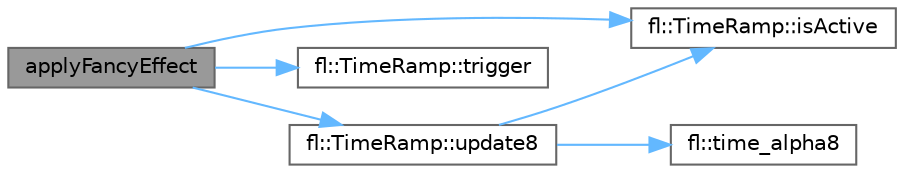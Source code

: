 digraph "applyFancyEffect"
{
 // INTERACTIVE_SVG=YES
 // LATEX_PDF_SIZE
  bgcolor="transparent";
  edge [fontname=Helvetica,fontsize=10,labelfontname=Helvetica,labelfontsize=10];
  node [fontname=Helvetica,fontsize=10,shape=box,height=0.2,width=0.4];
  rankdir="LR";
  Node1 [id="Node000001",label="applyFancyEffect",height=0.2,width=0.4,color="gray40", fillcolor="grey60", style="filled", fontcolor="black",tooltip=" "];
  Node1 -> Node2 [id="edge1_Node000001_Node000002",color="steelblue1",style="solid",tooltip=" "];
  Node2 [id="Node000002",label="fl::TimeRamp::isActive",height=0.2,width=0.4,color="grey40", fillcolor="white", style="filled",URL="$d0/d9d/classfl_1_1_time_ramp_a2afdf19685e9f588d22fb45aef62ae30.html#a2afdf19685e9f588d22fb45aef62ae30",tooltip=" "];
  Node1 -> Node3 [id="edge2_Node000001_Node000003",color="steelblue1",style="solid",tooltip=" "];
  Node3 [id="Node000003",label="fl::TimeRamp::trigger",height=0.2,width=0.4,color="grey40", fillcolor="white", style="filled",URL="$d0/d9d/classfl_1_1_time_ramp_a431f445197b6ac690c83e27ed3005843.html#a431f445197b6ac690c83e27ed3005843",tooltip="Call this when you want to (re)start the ramp cycle."];
  Node1 -> Node4 [id="edge3_Node000001_Node000004",color="steelblue1",style="solid",tooltip=" "];
  Node4 [id="Node000004",label="fl::TimeRamp::update8",height=0.2,width=0.4,color="grey40", fillcolor="white", style="filled",URL="$d0/d9d/classfl_1_1_time_ramp_a17739bd3c0b0ea5b1aaac7670f4edfb0.html#a17739bd3c0b0ea5b1aaac7670f4edfb0",tooltip="Compute current 0–255 output based on how much time has elapsed since trigger()."];
  Node4 -> Node2 [id="edge4_Node000004_Node000002",color="steelblue1",style="solid",tooltip=" "];
  Node4 -> Node5 [id="edge5_Node000004_Node000005",color="steelblue1",style="solid",tooltip=" "];
  Node5 [id="Node000005",label="fl::time_alpha8",height=0.2,width=0.4,color="grey40", fillcolor="white", style="filled",URL="$d4/d36/namespacefl_a76248cce8d7b5923cdd01a26e6fccce8.html#a76248cce8d7b5923cdd01a26e6fccce8",tooltip=" "];
}
